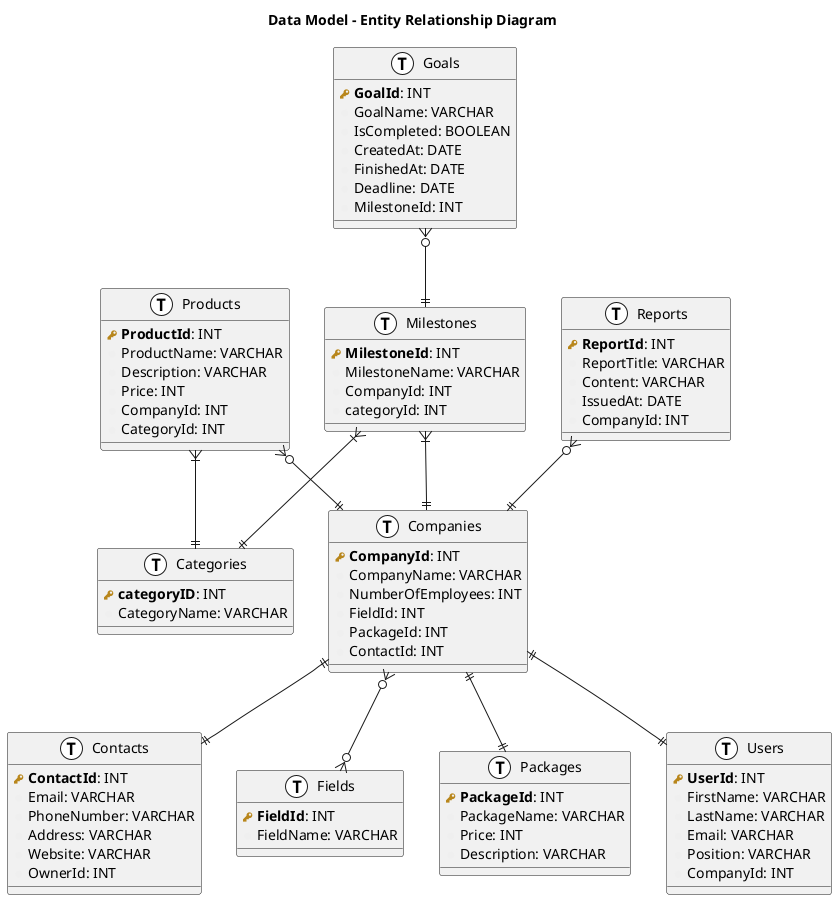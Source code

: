 @startuml uml2

title Data Model - Entity Relationship Diagram

!define primary_key(x) <b><color:#b8861b><&key></color> x</b>
!define foreign_key(x) <color:#aaaaaa><&key></color> x
!define column(x) <color:#efefef><&media-record></color> x
!define table(x) entity x << (T, white) >>

table( Categories ) {
  primary_key( categoryID ): INT
  column( CategoryName ): VARCHAR
}

table( Companies ) {
  primary_key( CompanyId ): INT
  column( CompanyName ): VARCHAR
  column( NumberOfEmployees ): INT
  column( FieldId ): INT
  column( PackageId ): INT
  column( ContactId ): INT
}

table( Contacts ) {
  primary_key( ContactId ): INT
  column( Email ): VARCHAR
  column( PhoneNumber ): VARCHAR
  column( Address ): VARCHAR
  column( Website ): VARCHAR
  column( OwnerId ): INT
}

table( Fields ) {
  primary_key( FieldId ): INT
  column( FieldName ): VARCHAR
}

table( Goals ) {
  primary_key( GoalId ): INT
  column( GoalName ): VARCHAR
  column( IsCompleted ): BOOLEAN
  column( CreatedAt ): DATE
  column( FinishedAt ): DATE
  column( Deadline ): DATE
  column( MilestoneId ): INT
}

table( Milestones ) {
  primary_key( MilestoneId ): INT
  column( MilestoneName ): VARCHAR
  column( CompanyId ): INT
  column( categoryId ): INT
}

table( Packages ) {
  primary_key( PackageId ): INT
  column( PackageName ): VARCHAR
  column( Price ): INT
  column( Description ): VARCHAR
}

table( Products ) {
  primary_key( ProductId ): INT
  column( ProductName ): VARCHAR
  column( Description ): VARCHAR
  column( Price ): INT
  column( CompanyId ): INT
  column( CategoryId ): INT
}

table( Reports ) {
  primary_key( ReportId ): INT
  column( ReportTitle ): VARCHAR
  column( Content ): VARCHAR
  column( IssuedAt ): DATE
  column( CompanyId ): INT
}

table( Users ) {
  primary_key( UserId ): INT
  column( FirstName ): VARCHAR
  column( LastName ): VARCHAR
  column( Email ): VARCHAR
  column( Position ): VARCHAR
  column( CompanyId ): INT
}

Products }|--|| Categories
Milestones }|--|| Categories
Goals }o--|| Milestones
Milestones }|--|| Companies
Products }o--|| Companies
Reports }o--|| Companies
Companies ||--|| Contacts
Companies ||--|| Packages
Companies ||--|| Users
Companies }o--o{ Fields


@enduml
